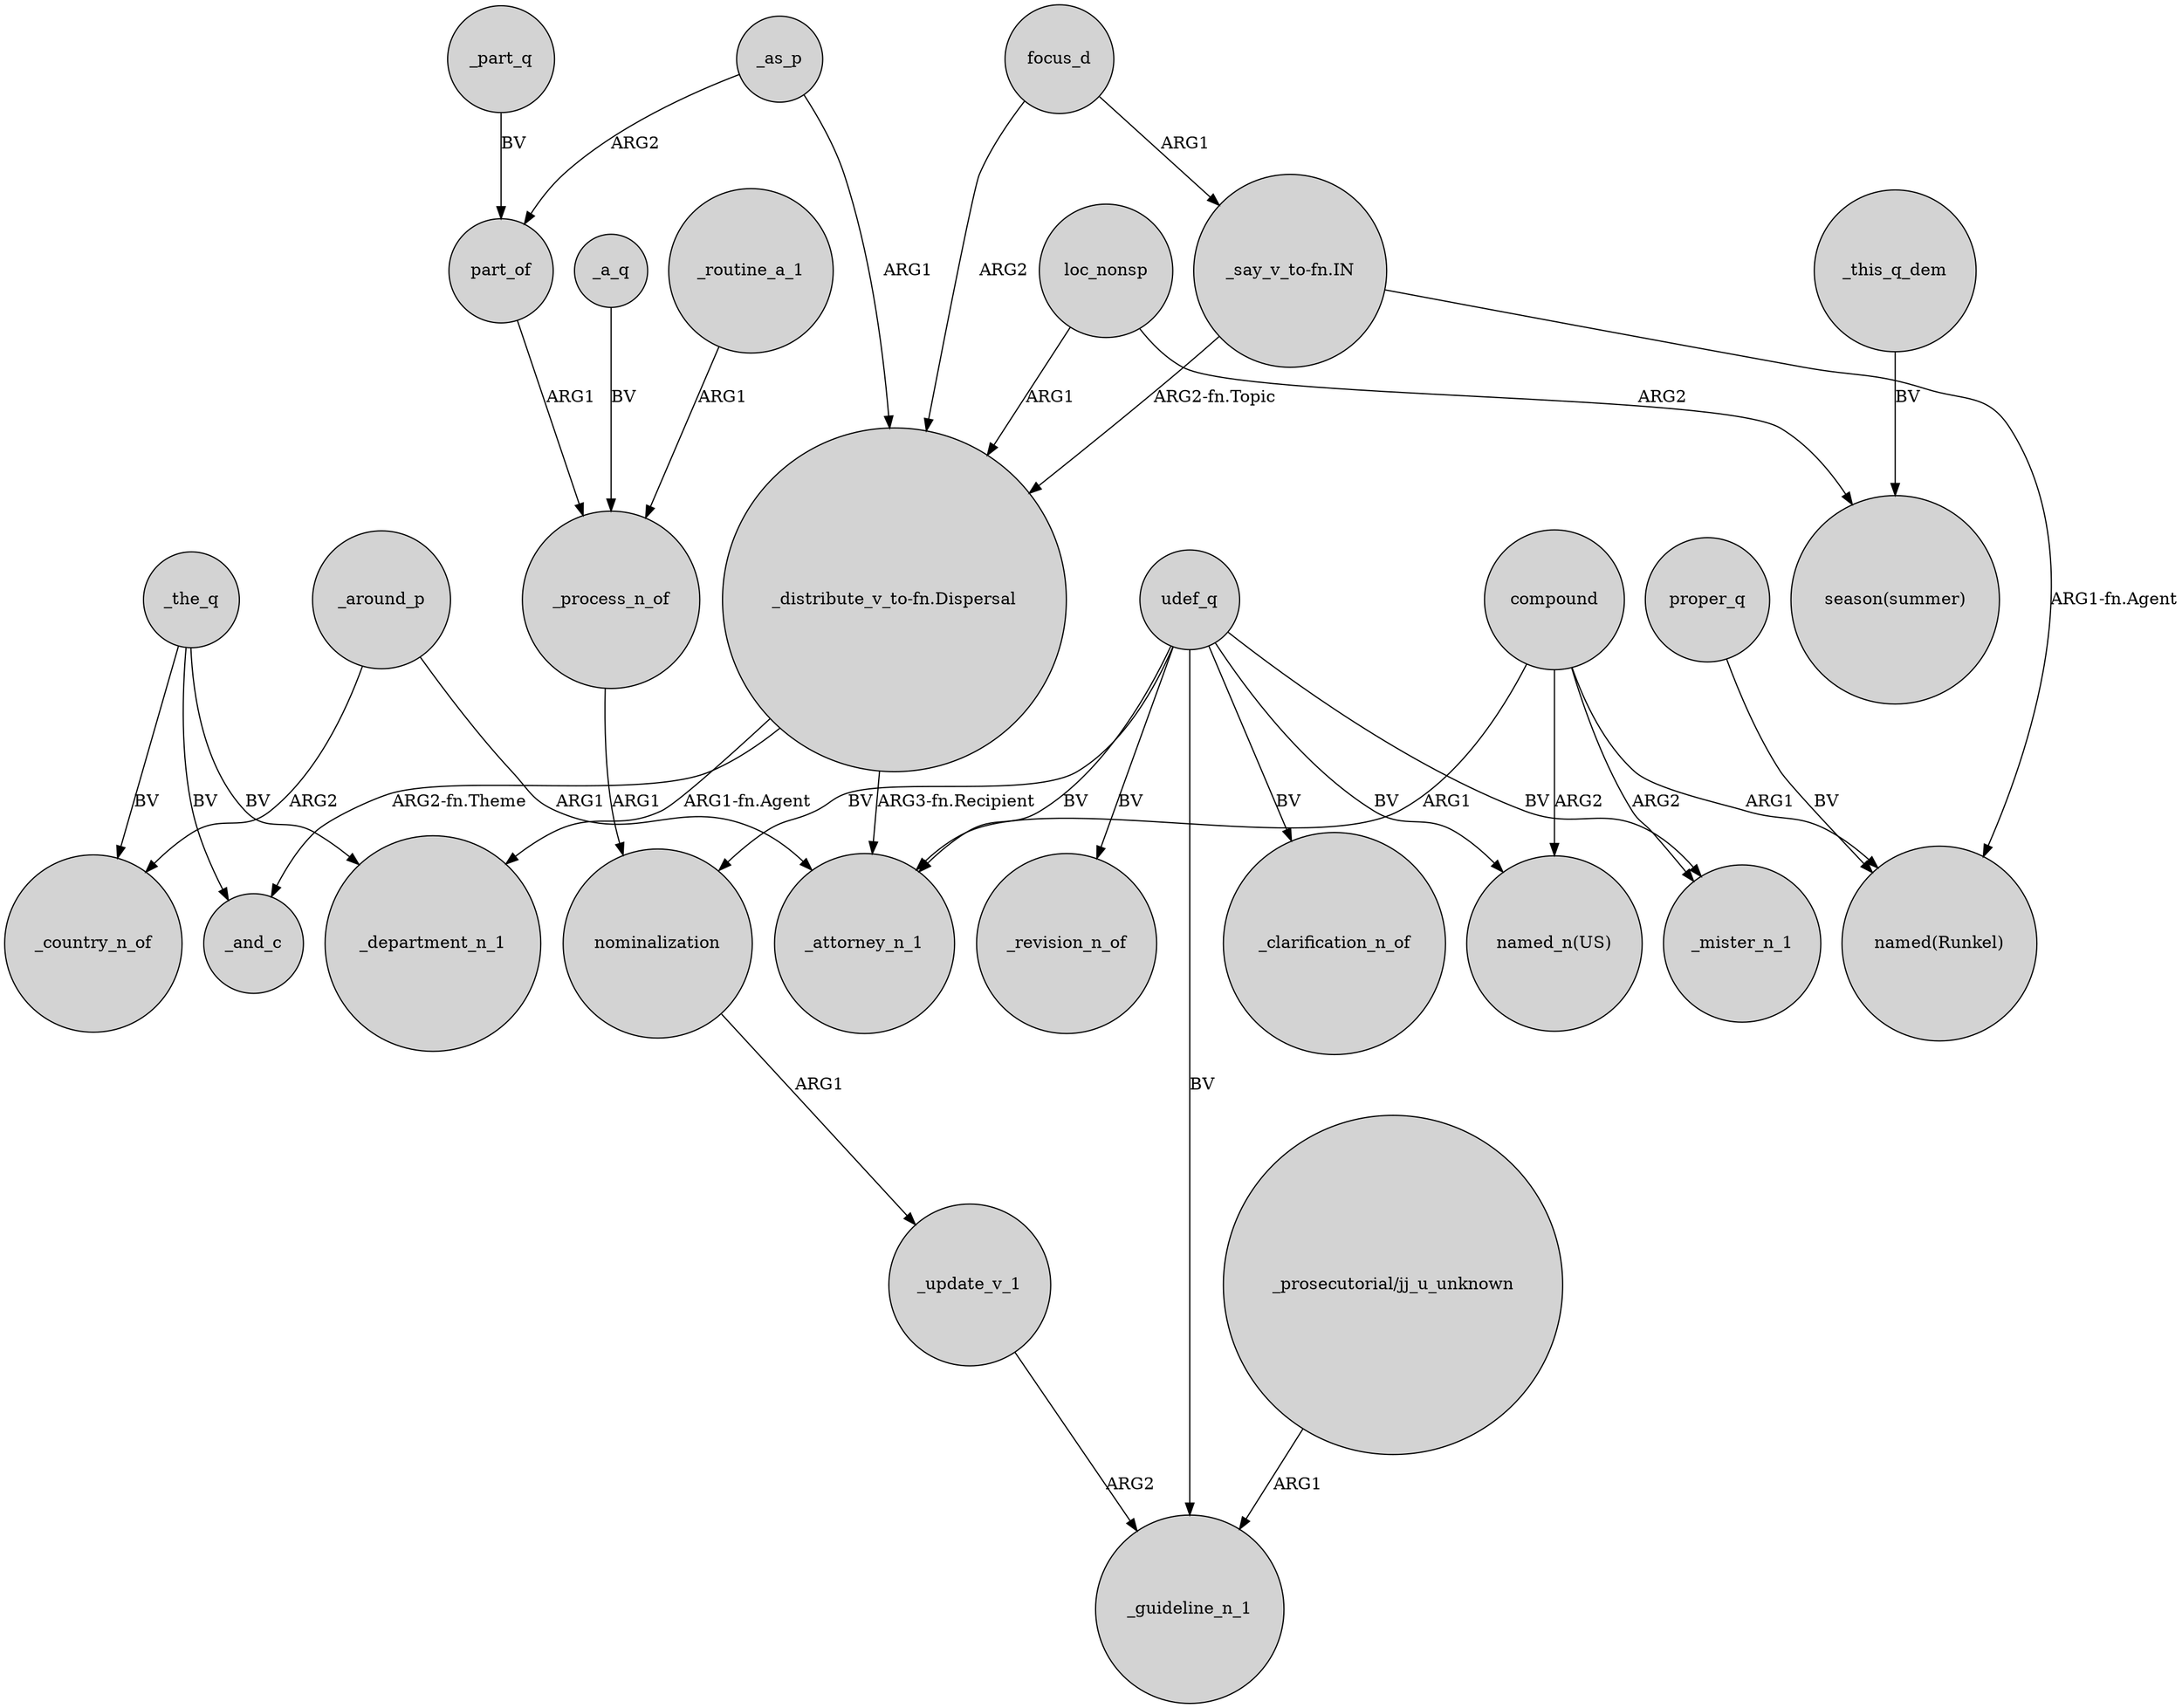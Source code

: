 digraph {
	node [shape=circle style=filled]
	_the_q -> _and_c [label=BV]
	udef_q -> _revision_n_of [label=BV]
	focus_d -> "_distribute_v_to-fn.Dispersal" [label=ARG2]
	udef_q -> "named_n(US)" [label=BV]
	proper_q -> "named(Runkel)" [label=BV]
	"_distribute_v_to-fn.Dispersal" -> _department_n_1 [label="ARG1-fn.Agent"]
	_this_q_dem -> "season(summer)" [label=BV]
	_update_v_1 -> _guideline_n_1 [label=ARG2]
	_as_p -> part_of [label=ARG2]
	_around_p -> _country_n_of [label=ARG2]
	nominalization -> _update_v_1 [label=ARG1]
	compound -> _mister_n_1 [label=ARG2]
	"_distribute_v_to-fn.Dispersal" -> _attorney_n_1 [label="ARG3-fn.Recipient"]
	udef_q -> _guideline_n_1 [label=BV]
	udef_q -> _mister_n_1 [label=BV]
	_a_q -> _process_n_of [label=BV]
	_process_n_of -> nominalization [label=ARG1]
	_around_p -> _attorney_n_1 [label=ARG1]
	compound -> "named_n(US)" [label=ARG2]
	"_distribute_v_to-fn.Dispersal" -> _and_c [label="ARG2-fn.Theme"]
	_the_q -> _department_n_1 [label=BV]
	_part_q -> part_of [label=BV]
	"_prosecutorial/jj_u_unknown" -> _guideline_n_1 [label=ARG1]
	_the_q -> _country_n_of [label=BV]
	udef_q -> _attorney_n_1 [label=BV]
	"_say_v_to-fn.IN" -> "_distribute_v_to-fn.Dispersal" [label="ARG2-fn.Topic"]
	udef_q -> _clarification_n_of [label=BV]
	_as_p -> "_distribute_v_to-fn.Dispersal" [label=ARG1]
	_routine_a_1 -> _process_n_of [label=ARG1]
	"_say_v_to-fn.IN" -> "named(Runkel)" [label="ARG1-fn.Agent"]
	udef_q -> nominalization [label=BV]
	compound -> _attorney_n_1 [label=ARG1]
	loc_nonsp -> "season(summer)" [label=ARG2]
	compound -> "named(Runkel)" [label=ARG1]
	part_of -> _process_n_of [label=ARG1]
	loc_nonsp -> "_distribute_v_to-fn.Dispersal" [label=ARG1]
	focus_d -> "_say_v_to-fn.IN" [label=ARG1]
}
